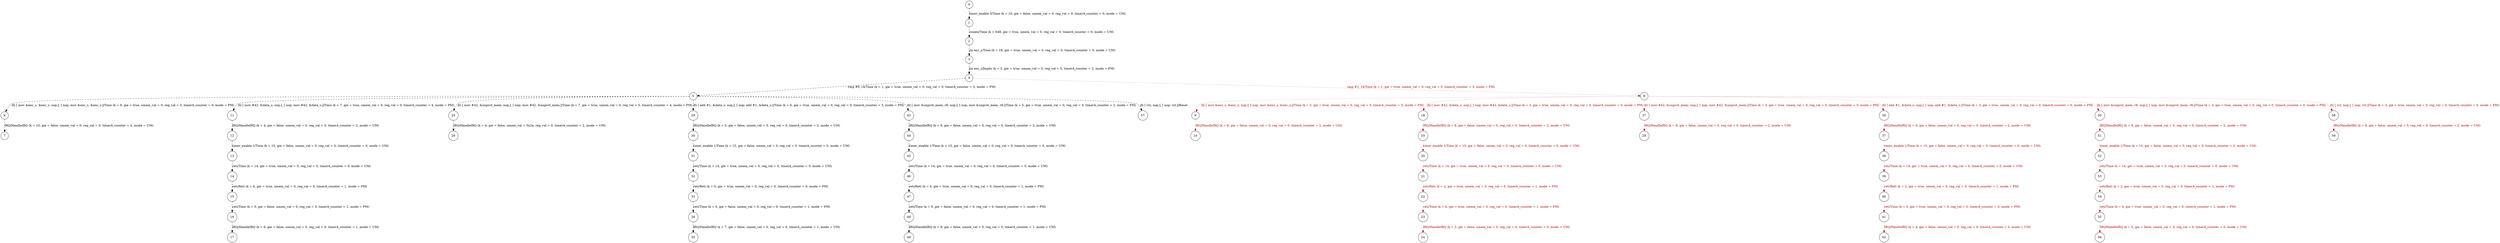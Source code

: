 digraph G {
  0 [shape=circle, ];
  1 [shape=circle, ];
  2 [shape=circle, ];
  3 [shape=circle, ];
  4 [shape=circle, ];
  5 [shape=circle, ];
  6 [shape=circle, ];
  7 [shape=circle, ];
  8 [shape=circle, ];
  9 [shape=circle, ];
  10 [shape=circle, ];
  11 [shape=circle, ];
  12 [shape=circle, ];
  13 [shape=circle, ];
  14 [shape=circle, ];
  15 [shape=circle, ];
  16 [shape=circle, ];
  17 [shape=circle, ];
  18 [shape=circle, ];
  19 [shape=circle, ];
  20 [shape=circle, ];
  21 [shape=circle, ];
  22 [shape=circle, ];
  23 [shape=circle, ];
  24 [shape=circle, ];
  25 [shape=circle, ];
  26 [shape=circle, ];
  27 [shape=circle, ];
  28 [shape=circle, ];
  29 [shape=circle, ];
  30 [shape=circle, ];
  31 [shape=circle, ];
  32 [shape=circle, ];
  33 [shape=circle, ];
  34 [shape=circle, ];
  35 [shape=circle, ];
  36 [shape=circle, ];
  37 [shape=circle, ];
  38 [shape=circle, ];
  39 [shape=circle, ];
  40 [shape=circle, ];
  41 [shape=circle, ];
  42 [shape=circle, ];
  43 [shape=circle, ];
  44 [shape=circle, ];
  45 [shape=circle, ];
  46 [shape=circle, ];
  47 [shape=circle, ];
  48 [shape=circle, ];
  49 [shape=circle, ];
  50 [shape=circle, ];
  51 [shape=circle, ];
  52 [shape=circle, ];
  53 [shape=circle, ];
  54 [shape=circle, ];
  55 [shape=circle, ];
  56 [shape=circle, ];
  57 [shape=circle, ];
  58 [shape=circle, ];
  59 [shape=circle, ];
  
  
  0 -> 1 [fontcolor="#000000", color="#000000",
          label="timer_enable 3/Time (k = 16, gie = false, umem_val = 0, reg_val = 0, timerA_counter = 0, mode = UM)",
          style="dashed", ];
  1 -> 2 [fontcolor="#000000", color="#000000",
          label="create/Time (k = 648, gie = true, umem_val = 0, reg_val = 0, timerA_counter = 0, mode = UM)",
          style="dashed", ];
  2 -> 3 [fontcolor="#000000", color="#000000",
          label="jin enc_s/Time (k = 18, gie = true, umem_val = 0, reg_val = 0, timerA_counter = 0, mode = UM)",
          style="dashed", ];
  3 -> 4 [fontcolor="#000000", color="#000000",
          label="jin enc_s/JmpIn (k = 3, gie = true, umem_val = 0, reg_val = 0, timerA_counter = 2, mode = PM)",
          style="dashed", ];
  4 -> 5 [fontcolor="#000000", color="#000000",
          label="cmp #0, r4/Time (k = 1, gie = true, umem_val = 0, reg_val = 0, timerA_counter = 3, mode = PM)",
          style="dashed", ];
  4 -> 8 [fontcolor="#A40000", color="#A40000",
          label="cmp #1, r4/Time (k = 1, gie = true, umem_val = 0, reg_val = 0, timerA_counter = 3, mode = PM)",
          style="dotted", ];
  5 -> 6 [fontcolor="#000000", color="#000000",
          label="ifz [ mov &enc_s, &enc_s; nop;], [ nop; mov &enc_s, &enc_s;]/Time (k = 9, gie = true, umem_val = 0, reg_val = 0, timerA_counter = 0, mode = PM)",
          style="dashed", ];
  5 -> 11 [fontcolor="#000000", color="#000000",
           label="ifz [ mov #42, &data_s; nop;], [ nop; mov #42, &data_s;]/Time (k = 7, gie = true, umem_val = 0, reg_val = 0, timerA_counter = 4, mode = PM)",
           style="dashed", ];
  5 -> 25 [fontcolor="#000000", color="#000000",
           label="ifz [ mov #42, &unprot_mem; nop;], [ nop; mov #42, &unprot_mem;]/Time (k = 7, gie = true, umem_val = 0, reg_val = 0, timerA_counter = 4, mode = PM)",
           style="dashed", ];
  5 -> 29 [fontcolor="#000000", color="#000000",
           label="ifz [ add #1, &data_s; nop;], [ nop; add #1, &data_s;]/Time (k = 6, gie = true, umem_val = 0, reg_val = 0, timerA_counter = 3, mode = PM)",
           style="dashed", ];
  5 -> 43 [fontcolor="#000000", color="#000000",
           label="ifz [ mov &unprot_mem, r8; nop;], [ nop; mov &unprot_mem, r8;]/Time (k = 5, gie = true, umem_val = 0, reg_val = 0, timerA_counter = 2, mode = PM)",
           style="dashed", ];
  5 -> 57 [fontcolor="#000000", color="#000000",
           label="ifz [ rst; nop;], [ nop; rst;]/Reset", style="dashed", ];
  6 -> 7 [fontcolor="#000000", color="#000000",
          label="IRQ/HandleIRQ (k = 10, gie = false, umem_val = 0, reg_val = 0, timerA_counter = 4, mode = UM)",
          style="dashed", ];
  8 -> 9 [fontcolor="#A40000", color="#A40000",
          label="ifz [ mov &enc_s, &enc_s; nop;], [ nop; mov &enc_s, &enc_s;]/Time (k = 3, gie = true, umem_val = 0, reg_val = 0, timerA_counter = 0, mode = PM)",
          style="dotted", ];
  8 -> 18 [fontcolor="#A40000", color="#A40000",
           label="ifz [ mov #42, &data_s; nop;], [ nop; mov #42, &data_s;]/Time (k = 3, gie = true, umem_val = 0, reg_val = 0, timerA_counter = 0, mode = PM)",
           style="dotted", ];
  8 -> 27 [fontcolor="#A40000", color="#A40000",
           label="ifz [ mov #42, &unprot_mem; nop;], [ nop; mov #42, &unprot_mem;]/Time (k = 3, gie = true, umem_val = 0, reg_val = 0, timerA_counter = 0, mode = PM)",
           style="dotted", ];
  8 -> 36 [fontcolor="#A40000", color="#A40000",
           label="ifz [ add #1, &data_s; nop;], [ nop; add #1, &data_s;]/Time (k = 3, gie = true, umem_val = 0, reg_val = 0, timerA_counter = 0, mode = PM)",
           style="dotted", ];
  8 -> 50 [fontcolor="#A40000", color="#A40000",
           label="ifz [ mov &unprot_mem, r8; nop;], [ nop; mov &unprot_mem, r8;]/Time (k = 3, gie = true, umem_val = 0, reg_val = 0, timerA_counter = 0, mode = PM)",
           style="dotted", ];
  8 -> 58 [fontcolor="#A40000", color="#A40000",
           label="ifz [ rst; nop;], [ nop; rst;]/Time (k = 3, gie = true, umem_val = 0, reg_val = 0, timerA_counter = 0, mode = PM)",
           style="dotted", ];
  9 -> 10 [fontcolor="#A40000", color="#A40000",
           label="IRQ/HandleIRQ (k = 8, gie = false, umem_val = 0, reg_val = 0, timerA_counter = 2, mode = UM)",
           style="dotted", ];
  11 -> 12 [fontcolor="#000000", color="#000000",
            label="IRQ/HandleIRQ (k = 4, gie = false, umem_val = 0, reg_val = 0, timerA_counter = 2, mode = UM)",
            style="dashed", ];
  12 -> 13 [fontcolor="#000000", color="#000000",
            label="timer_enable 1/Time (k = 15, gie = false, umem_val = 0, reg_val = 0, timerA_counter = 0, mode = UM)",
            style="dashed", ];
  13 -> 14 [fontcolor="#000000", color="#000000",
            label="reti/Time (k = 14, gie = true, umem_val = 0, reg_val = 0, timerA_counter = 0, mode = UM)",
            style="dashed", ];
  14 -> 15 [fontcolor="#000000", color="#000000",
            label="reti/Reti (k = 6, gie = true, umem_val = 0, reg_val = 0, timerA_counter = 1, mode = PM)",
            style="dashed", ];
  15 -> 16 [fontcolor="#000000", color="#000000",
            label="reti/Time (k = 0, gie = false, umem_val = 0, reg_val = 0, timerA_counter = 1, mode = PM)",
            style="dashed", ];
  16 -> 17 [fontcolor="#000000", color="#000000",
            label="IRQ/HandleIRQ (k = 6, gie = false, umem_val = 0, reg_val = 0, timerA_counter = 1, mode = UM)",
            style="dashed", ];
  18 -> 19 [fontcolor="#A40000", color="#A40000",
            label="IRQ/HandleIRQ (k = 8, gie = false, umem_val = 0, reg_val = 0, timerA_counter = 2, mode = UM)",
            style="dotted", ];
  19 -> 20 [fontcolor="#A40000", color="#A40000",
            label="timer_enable 1/Time (k = 15, gie = false, umem_val = 0, reg_val = 0, timerA_counter = 0, mode = UM)",
            style="dotted", ];
  20 -> 21 [fontcolor="#A40000", color="#A40000",
            label="reti/Time (k = 14, gie = true, umem_val = 0, reg_val = 0, timerA_counter = 0, mode = UM)",
            style="dotted", ];
  21 -> 22 [fontcolor="#A40000", color="#A40000",
            label="reti/Reti (k = 2, gie = true, umem_val = 0, reg_val = 0, timerA_counter = 1, mode = PM)",
            style="dotted", ];
  22 -> 23 [fontcolor="#A40000", color="#A40000",
            label="reti/Time (k = 6, gie = true, umem_val = 0, reg_val = 0, timerA_counter = 1, mode = PM)",
            style="dotted", ];
  23 -> 24 [fontcolor="#A40000", color="#A40000",
            label="IRQ/HandleIRQ (k = 3, gie = false, umem_val = 0, reg_val = 0, timerA_counter = 0, mode = UM)",
            style="dotted", ];
  25 -> 26 [fontcolor="#000000", color="#000000",
            label="IRQ/HandleIRQ (k = 4, gie = false, umem_val = 0x2a, reg_val = 0, timerA_counter = 2, mode = UM)",
            style="dashed", ];
  27 -> 28 [fontcolor="#A40000", color="#A40000",
            label="IRQ/HandleIRQ (k = 8, gie = false, umem_val = 0, reg_val = 0, timerA_counter = 2, mode = UM)",
            style="dotted", ];
  29 -> 30 [fontcolor="#000000", color="#000000",
            label="IRQ/HandleIRQ (k = 5, gie = false, umem_val = 0, reg_val = 0, timerA_counter = 2, mode = UM)",
            style="dashed", ];
  30 -> 31 [fontcolor="#000000", color="#000000",
            label="timer_enable 1/Time (k = 15, gie = false, umem_val = 0, reg_val = 0, timerA_counter = 0, mode = UM)",
            style="dashed", ];
  31 -> 32 [fontcolor="#000000", color="#000000",
            label="reti/Time (k = 14, gie = true, umem_val = 0, reg_val = 0, timerA_counter = 0, mode = UM)",
            style="dashed", ];
  32 -> 33 [fontcolor="#000000", color="#000000",
            label="reti/Reti (k = 5, gie = true, umem_val = 0, reg_val = 0, timerA_counter = 0, mode = PM)",
            style="dashed", ];
  33 -> 34 [fontcolor="#000000", color="#000000",
            label="reti/Time (k = 0, gie = false, umem_val = 0, reg_val = 0, timerA_counter = 1, mode = PM)",
            style="dashed", ];
  34 -> 35 [fontcolor="#000000", color="#000000",
            label="IRQ/HandleIRQ (k = 7, gie = false, umem_val = 0, reg_val = 0, timerA_counter = 1, mode = UM)",
            style="dashed", ];
  36 -> 37 [fontcolor="#A40000", color="#A40000",
            label="IRQ/HandleIRQ (k = 8, gie = false, umem_val = 0, reg_val = 0, timerA_counter = 2, mode = UM)",
            style="dotted", ];
  37 -> 38 [fontcolor="#A40000", color="#A40000",
            label="timer_enable 1/Time (k = 15, gie = false, umem_val = 0, reg_val = 0, timerA_counter = 0, mode = UM)",
            style="dotted", ];
  38 -> 39 [fontcolor="#A40000", color="#A40000",
            label="reti/Time (k = 14, gie = true, umem_val = 0, reg_val = 0, timerA_counter = 0, mode = UM)",
            style="dotted", ];
  39 -> 40 [fontcolor="#A40000", color="#A40000",
            label="reti/Reti (k = 2, gie = true, umem_val = 0, reg_val = 0, timerA_counter = 1, mode = PM)",
            style="dotted", ];
  40 -> 41 [fontcolor="#A40000", color="#A40000",
            label="reti/Time (k = 5, gie = true, umem_val = 0, reg_val = 0, timerA_counter = 0, mode = PM)",
            style="dotted", ];
  41 -> 42 [fontcolor="#A40000", color="#A40000",
            label="IRQ/HandleIRQ (k = 4, gie = false, umem_val = 0, reg_val = 0, timerA_counter = 0, mode = UM)",
            style="dotted", ];
  43 -> 44 [fontcolor="#000000", color="#000000",
            label="IRQ/HandleIRQ (k = 6, gie = false, umem_val = 0, reg_val = 0, timerA_counter = 2, mode = UM)",
            style="dashed", ];
  44 -> 45 [fontcolor="#000000", color="#000000",
            label="timer_enable 1/Time (k = 15, gie = false, umem_val = 0, reg_val = 0, timerA_counter = 0, mode = UM)",
            style="dashed", ];
  45 -> 46 [fontcolor="#000000", color="#000000",
            label="reti/Time (k = 14, gie = true, umem_val = 0, reg_val = 0, timerA_counter = 0, mode = UM)",
            style="dashed", ];
  46 -> 47 [fontcolor="#000000", color="#000000",
            label="reti/Reti (k = 4, gie = true, umem_val = 0, reg_val = 0, timerA_counter = 1, mode = PM)",
            style="dashed", ];
  47 -> 48 [fontcolor="#000000", color="#000000",
            label="reti/Time (k = 0, gie = false, umem_val = 0, reg_val = 0, timerA_counter = 1, mode = PM)",
            style="dashed", ];
  48 -> 49 [fontcolor="#000000", color="#000000",
            label="IRQ/HandleIRQ (k = 8, gie = false, umem_val = 0, reg_val = 0, timerA_counter = 1, mode = UM)",
            style="dashed", ];
  50 -> 51 [fontcolor="#A40000", color="#A40000",
            label="IRQ/HandleIRQ (k = 8, gie = false, umem_val = 0, reg_val = 0, timerA_counter = 2, mode = UM)",
            style="dotted", ];
  51 -> 52 [fontcolor="#A40000", color="#A40000",
            label="timer_enable 1/Time (k = 15, gie = false, umem_val = 0, reg_val = 0, timerA_counter = 0, mode = UM)",
            style="dotted", ];
  52 -> 53 [fontcolor="#A40000", color="#A40000",
            label="reti/Time (k = 14, gie = true, umem_val = 0, reg_val = 0, timerA_counter = 0, mode = UM)",
            style="dotted", ];
  53 -> 54 [fontcolor="#A40000", color="#A40000",
            label="reti/Reti (k = 2, gie = true, umem_val = 0, reg_val = 0, timerA_counter = 1, mode = PM)",
            style="dotted", ];
  54 -> 55 [fontcolor="#A40000", color="#A40000",
            label="reti/Time (k = 4, gie = true, umem_val = 0, reg_val = 0, timerA_counter = 1, mode = PM)",
            style="dotted", ];
  55 -> 56 [fontcolor="#A40000", color="#A40000",
            label="IRQ/HandleIRQ (k = 5, gie = false, umem_val = 0, reg_val = 0, timerA_counter = 0, mode = UM)",
            style="dotted", ];
  58 -> 59 [fontcolor="#A40000", color="#A40000",
            label="IRQ/HandleIRQ (k = 8, gie = false, umem_val = 0, reg_val = 0, timerA_counter = 2, mode = UM)",
            style="dotted", ];
  
  }